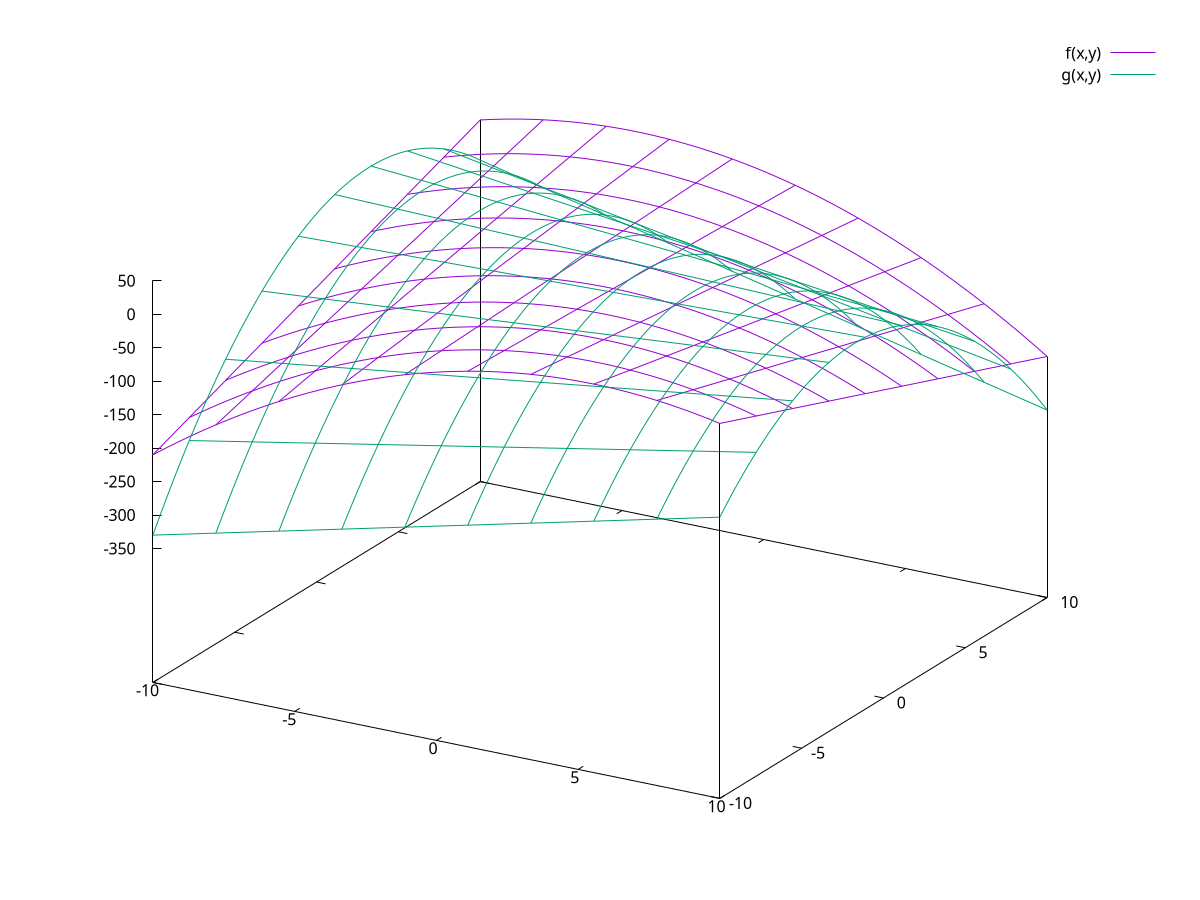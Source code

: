 f(x,y)= x - x*x - x*y
g(x,y)= 3*y - x*y - 2*y*y
splot f(x,y),g(x,y) 
set cntrparam levels 0
set contour
replot
set xrange [-3:3]
set yrange [-3:3]
unset surface
set view map
set xlabel " X"
set ylabel " Y"
set terminal png
set output "figure2.png"
replot
